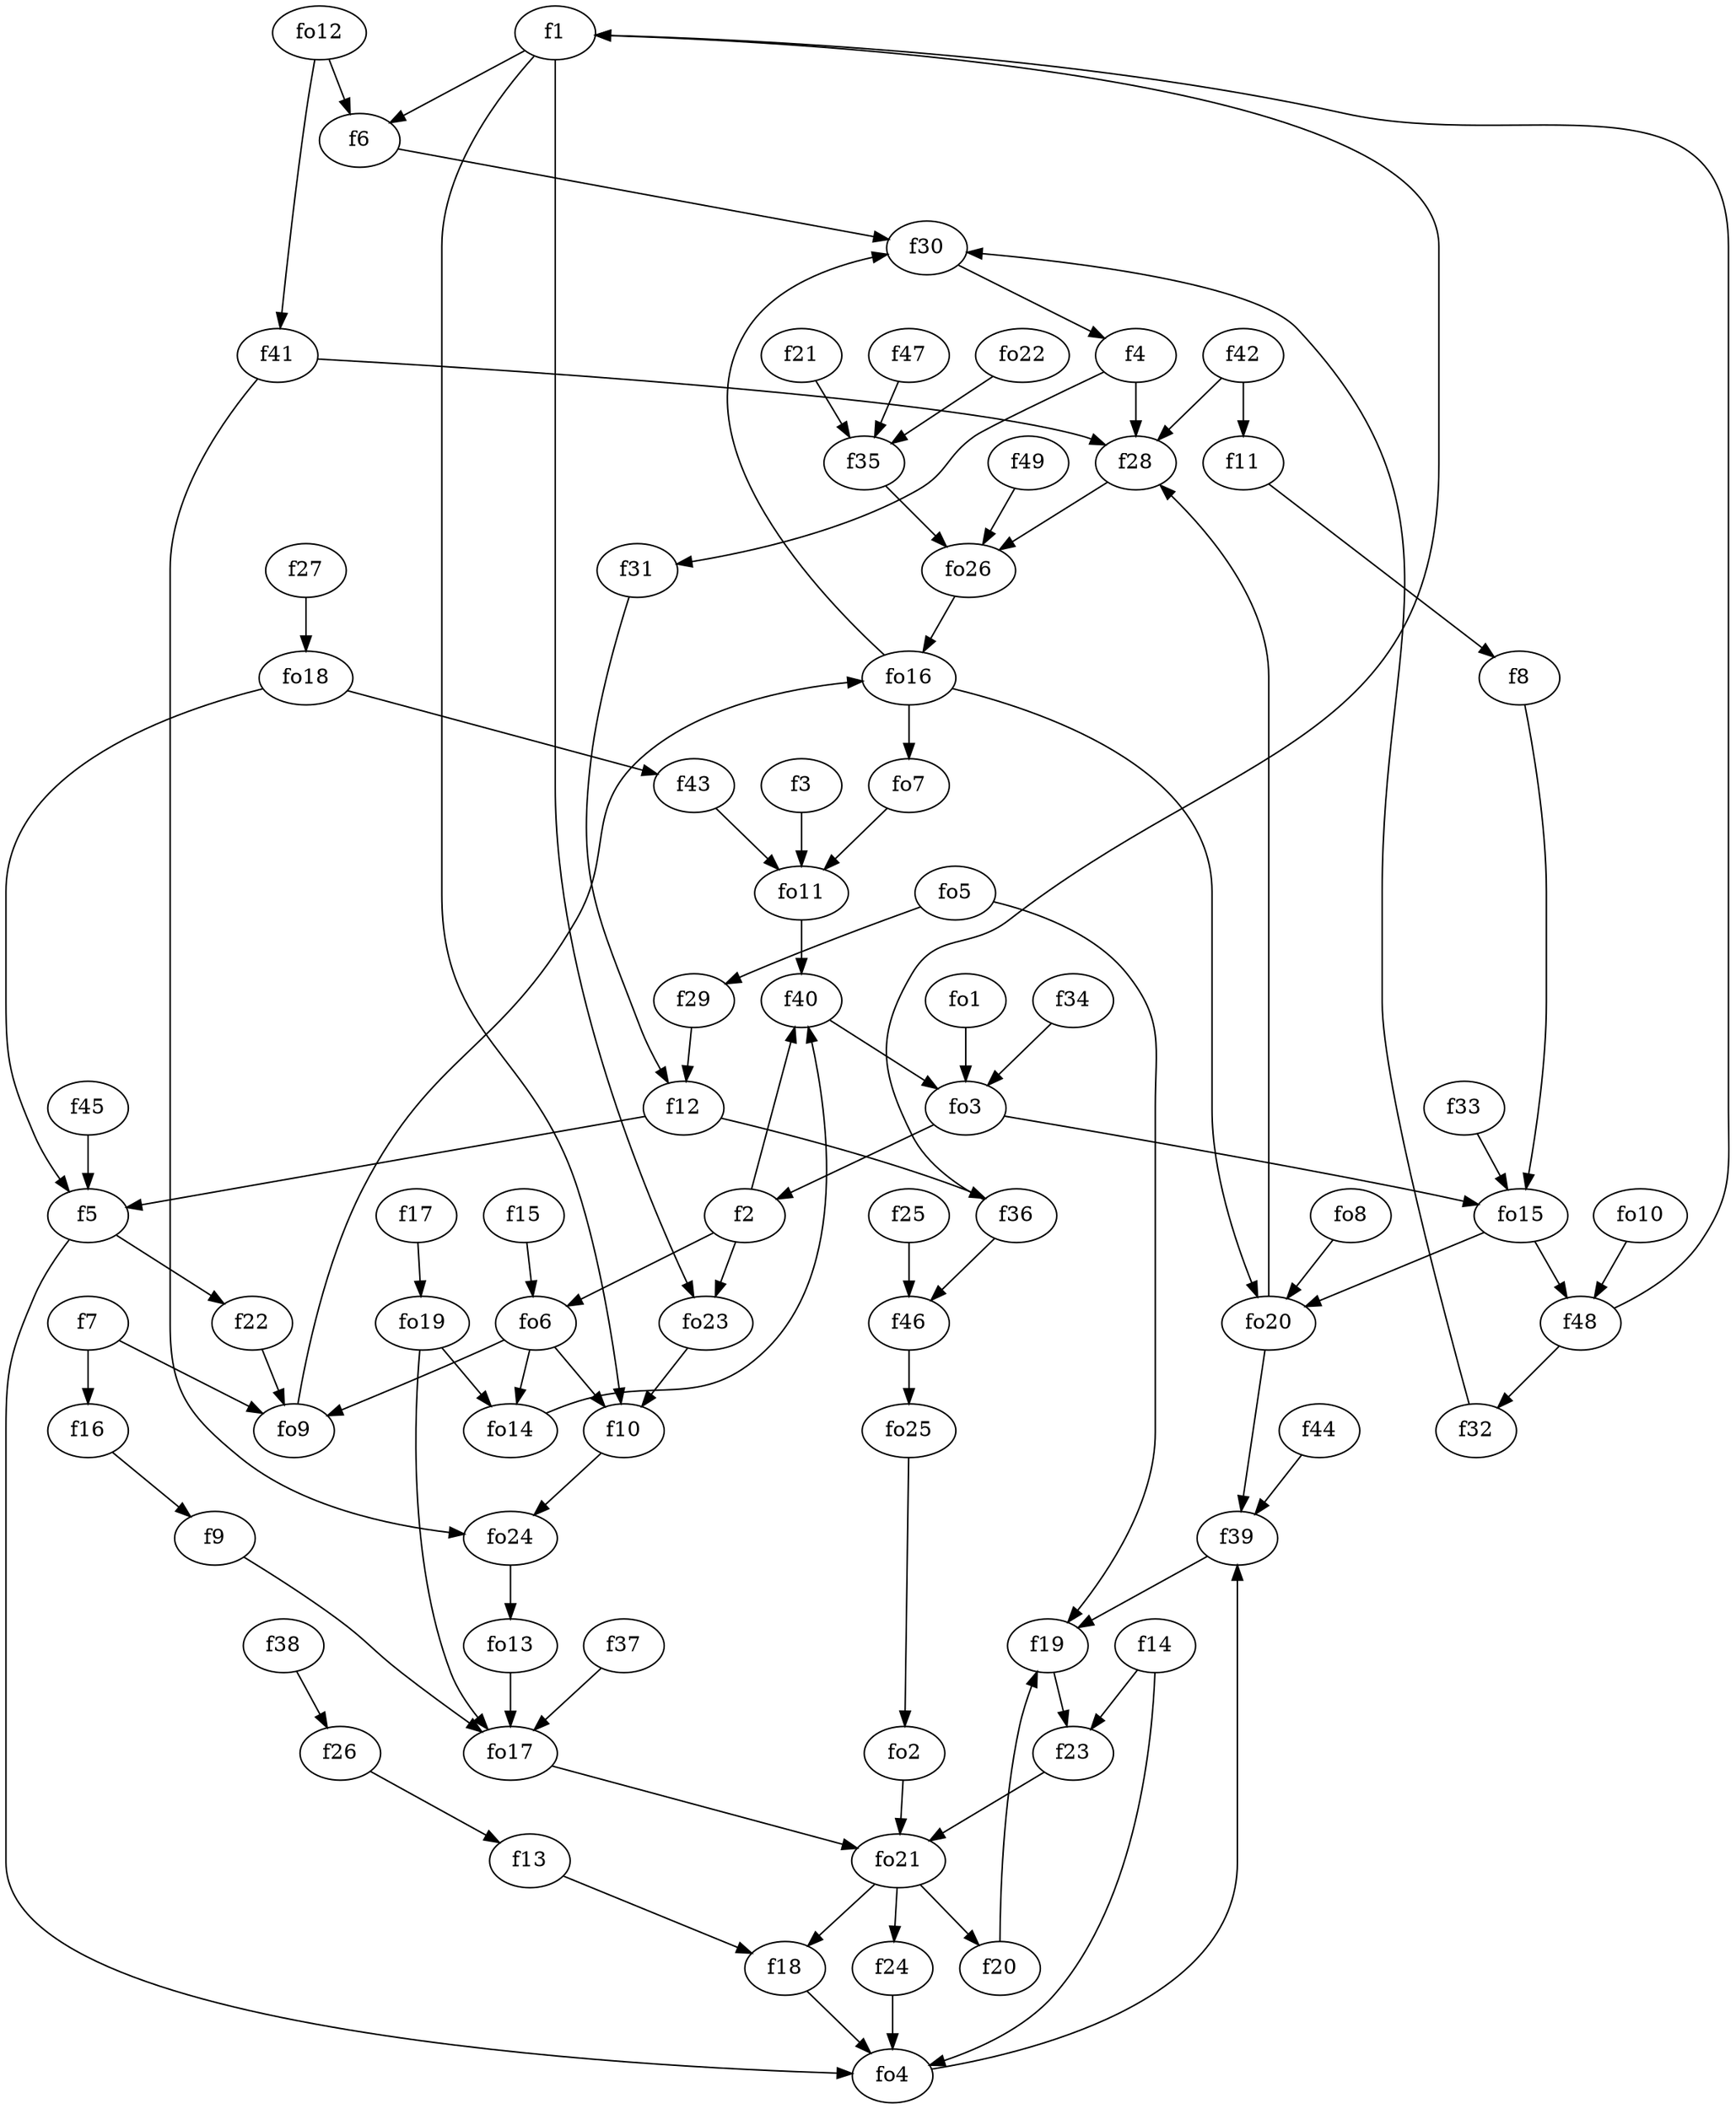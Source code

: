 strict digraph  {
f1;
f2;
f3;
f4;
f5;
f6;
f7;
f8;
f9;
f10;
f11;
f12;
f13;
f14;
f15;
f16;
f17;
f18;
f19;
f20;
f21;
f22;
f23;
f24;
f25;
f26;
f27;
f28;
f29;
f30;
f31;
f32;
f33;
f34;
f35;
f36;
f37;
f38;
f39;
f40;
f41;
f42;
f43;
f44;
f45;
f46;
f47;
f48;
f49;
fo1;
fo2;
fo3;
fo4;
fo5;
fo6;
fo7;
fo8;
fo9;
fo10;
fo11;
fo12;
fo13;
fo14;
fo15;
fo16;
fo17;
fo18;
fo19;
fo20;
fo21;
fo22;
fo23;
fo24;
fo25;
fo26;
f1 -> f6  [weight=2];
f1 -> f10  [weight=2];
f1 -> fo23  [weight=2];
f2 -> fo23  [weight=2];
f2 -> fo6  [weight=2];
f2 -> f40  [weight=2];
f3 -> fo11  [weight=2];
f4 -> f28  [weight=2];
f4 -> f31  [weight=2];
f5 -> f22  [weight=2];
f5 -> fo4  [weight=2];
f6 -> f30  [weight=2];
f7 -> fo9  [weight=2];
f7 -> f16  [weight=2];
f8 -> fo15  [weight=2];
f9 -> fo17  [weight=2];
f10 -> fo24  [weight=2];
f11 -> f8  [weight=2];
f12 -> f36  [weight=2];
f12 -> f5  [weight=2];
f13 -> f18  [weight=2];
f14 -> fo4  [weight=2];
f14 -> f23  [weight=2];
f15 -> fo6  [weight=2];
f16 -> f9  [weight=2];
f17 -> fo19  [weight=2];
f18 -> fo4  [weight=2];
f19 -> f23  [weight=2];
f20 -> f19  [weight=2];
f21 -> f35  [weight=2];
f22 -> fo9  [weight=2];
f23 -> fo21  [weight=2];
f24 -> fo4  [weight=2];
f25 -> f46  [weight=2];
f26 -> f13  [weight=2];
f27 -> fo18  [weight=2];
f28 -> fo26  [weight=2];
f29 -> f12  [weight=2];
f30 -> f4  [weight=2];
f31 -> f12  [weight=2];
f32 -> f30  [weight=2];
f33 -> fo15  [weight=2];
f34 -> fo3  [weight=2];
f35 -> fo26  [weight=2];
f36 -> f46  [weight=2];
f36 -> f1  [weight=2];
f37 -> fo17  [weight=2];
f38 -> f26  [weight=2];
f39 -> f19  [weight=2];
f40 -> fo3  [weight=2];
f41 -> fo24  [weight=2];
f41 -> f28  [weight=2];
f42 -> f28  [weight=2];
f42 -> f11  [weight=2];
f43 -> fo11  [weight=2];
f44 -> f39  [weight=2];
f45 -> f5  [weight=2];
f46 -> fo25  [weight=2];
f47 -> f35  [weight=2];
f48 -> f32  [weight=2];
f48 -> f1  [weight=2];
f49 -> fo26  [weight=2];
fo1 -> fo3  [weight=2];
fo2 -> fo21  [weight=2];
fo3 -> f2  [weight=2];
fo3 -> fo15  [weight=2];
fo4 -> f39  [weight=2];
fo5 -> f19  [weight=2];
fo5 -> f29  [weight=2];
fo6 -> f10  [weight=2];
fo6 -> fo14  [weight=2];
fo6 -> fo9  [weight=2];
fo7 -> fo11  [weight=2];
fo8 -> fo20  [weight=2];
fo9 -> fo16  [weight=2];
fo10 -> f48  [weight=2];
fo11 -> f40  [weight=2];
fo12 -> f41  [weight=2];
fo12 -> f6  [weight=2];
fo13 -> fo17  [weight=2];
fo14 -> f40  [weight=2];
fo15 -> fo20  [weight=2];
fo15 -> f48  [weight=2];
fo16 -> f30  [weight=2];
fo16 -> fo7  [weight=2];
fo16 -> fo20  [weight=2];
fo17 -> fo21  [weight=2];
fo18 -> f5  [weight=2];
fo18 -> f43  [weight=2];
fo19 -> fo14  [weight=2];
fo19 -> fo17  [weight=2];
fo20 -> f28  [weight=2];
fo20 -> f39  [weight=2];
fo21 -> f20  [weight=2];
fo21 -> f18  [weight=2];
fo21 -> f24  [weight=2];
fo22 -> f35  [weight=2];
fo23 -> f10  [weight=2];
fo24 -> fo13  [weight=2];
fo25 -> fo2  [weight=2];
fo26 -> fo16  [weight=2];
}
